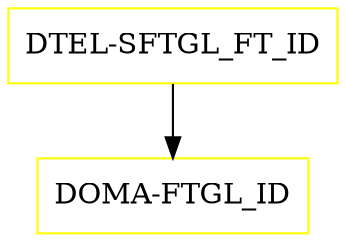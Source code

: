 digraph G {
  "DTEL-SFTGL_FT_ID" [shape=box,color=yellow];
  "DOMA-FTGL_ID" [shape=box,color=yellow,URL="./DOMA_FTGL_ID.html"];
  "DTEL-SFTGL_FT_ID" -> "DOMA-FTGL_ID";
}

